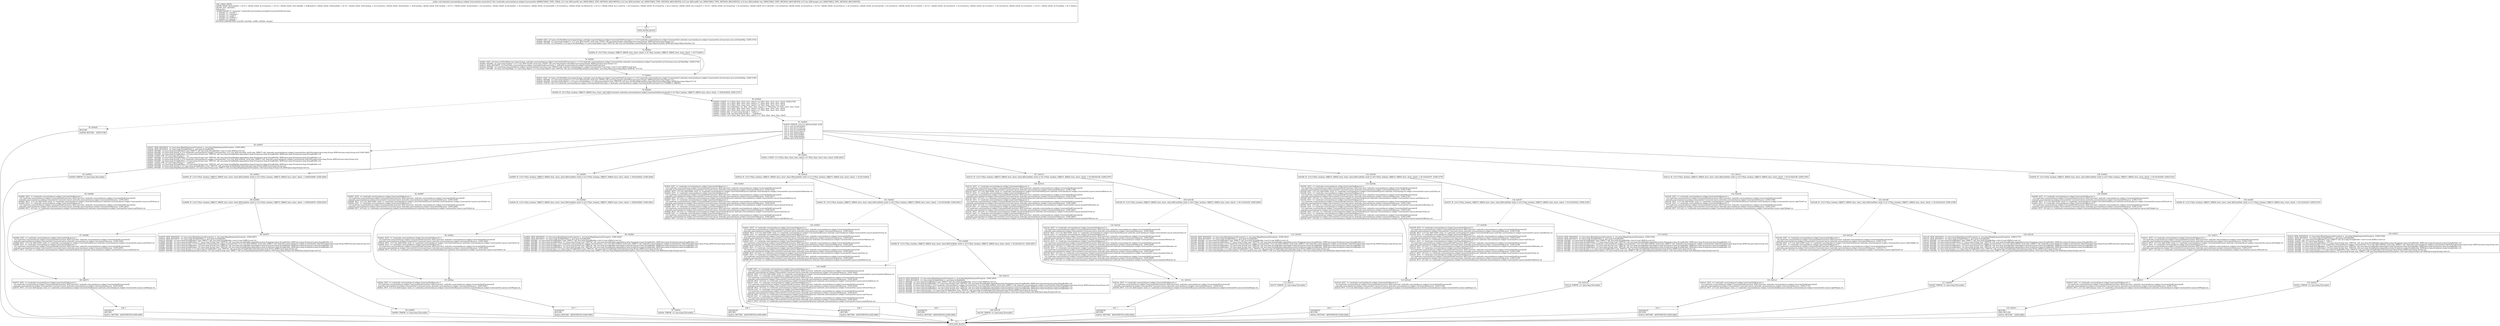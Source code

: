 digraph "CFG forandroidx.constraintlayout.widget.ConstraintSet.connect(IIIII)V" {
Node_72 [shape=record,label="{72\:\ ?|MTH_ENTER_BLOCK\l}"];
Node_74 [shape=record,label="{74\:\ 0x0000|0x0000: IGET  (r0 I:java.util.HashMap\<java.lang.Integer, androidx.constraintlayout.widget.ConstraintSet$Constraint\>) = (r10 I:androidx.constraintlayout.widget.ConstraintSet) androidx.constraintlayout.widget.ConstraintSet.mConstraints java.util.HashMap  (LINE:2743)\l0x0002: INVOKE  (r1 I:java.lang.Integer) = (r11 I:int A[D('startID' int)]) type: STATIC call: java.lang.Integer.valueOf(int):java.lang.Integer A[MD:(int):java.lang.Integer (c)]\l0x0006: INVOKE  (r0 I:boolean) = (r0 I:java.util.HashMap), (r1 I:java.lang.Object) type: VIRTUAL call: java.util.HashMap.containsKey(java.lang.Object):boolean A[MD:(java.lang.Object):boolean (c)]\l}"];
Node_75 [shape=record,label="{75\:\ 0x000a|0x000a: IF  (r0 I:??[int, boolean, OBJECT, ARRAY, byte, short, char]) != (0 ??[int, boolean, OBJECT, ARRAY, byte, short, char])  \-\> B:77:0x001a \l}"];
Node_76 [shape=record,label="{76\:\ 0x000c|0x000c: IGET  (r0 I:java.util.HashMap\<java.lang.Integer, androidx.constraintlayout.widget.ConstraintSet$Constraint\>) = (r10 I:androidx.constraintlayout.widget.ConstraintSet) androidx.constraintlayout.widget.ConstraintSet.mConstraints java.util.HashMap  (LINE:2744)\l0x000e: INVOKE  (r1 I:java.lang.Integer) = (r11 I:int A[D('startID' int)]) type: STATIC call: java.lang.Integer.valueOf(int):java.lang.Integer A[MD:(int):java.lang.Integer (c)]\l0x0012: NEW_INSTANCE  (r2 I:androidx.constraintlayout.widget.ConstraintSet$Constraint) =  androidx.constraintlayout.widget.ConstraintSet$Constraint \l0x0014: INVOKE  (r2 I:androidx.constraintlayout.widget.ConstraintSet$Constraint) type: DIRECT call: androidx.constraintlayout.widget.ConstraintSet.Constraint.\<init\>():void A[MD:():void (m)]\l0x0017: INVOKE  (r0 I:java.util.HashMap), (r1 I:java.lang.Object), (r2 I:java.lang.Object) type: VIRTUAL call: java.util.HashMap.put(java.lang.Object, java.lang.Object):java.lang.Object A[MD:(K, V):V (c)]\l}"];
Node_77 [shape=record,label="{77\:\ 0x001a|0x001a: IGET  (r0 I:java.util.HashMap\<java.lang.Integer, androidx.constraintlayout.widget.ConstraintSet$Constraint\>) = (r10 I:androidx.constraintlayout.widget.ConstraintSet) androidx.constraintlayout.widget.ConstraintSet.mConstraints java.util.HashMap  (LINE:2746)\l0x001c: INVOKE  (r1 I:java.lang.Integer) = (r11 I:int A[D('startID' int)]) type: STATIC call: java.lang.Integer.valueOf(int):java.lang.Integer A[MD:(int):java.lang.Integer (c)]\l0x0020: INVOKE  (r0 I:java.lang.Object) = (r0 I:java.util.HashMap), (r1 I:java.lang.Object) type: VIRTUAL call: java.util.HashMap.get(java.lang.Object):java.lang.Object A[MD:(java.lang.Object):V (c)]\l0x0024: CHECK_CAST (r0 I:androidx.constraintlayout.widget.ConstraintSet$Constraint) = (androidx.constraintlayout.widget.ConstraintSet$Constraint) (r0 I:??[OBJECT, ARRAY]) \l}"];
Node_78 [shape=record,label="{78\:\ 0x0026|0x0026: IF  (r0 I:??[int, boolean, OBJECT, ARRAY, byte, short, char] A[D('constraint' androidx.constraintlayout.widget.ConstraintSet$Constraint)]) != (0 ??[int, boolean, OBJECT, ARRAY, byte, short, char])  \-\> B:80:0x0029  (LINE:2747)\l}"];
Node_79 [shape=record,label="{79\:\ 0x0028|RETURN\l|0x0028: RETURN    (LINE:2748)\l}"];
Node_73 [shape=record,label="{73\:\ ?|MTH_EXIT_BLOCK\l}"];
Node_80 [shape=record,label="{80\:\ 0x0029|0x0029: CONST  (r1 I:??[int, float, short, byte, char]) = (2 ??[int, float, short, byte, char])  (LINE:2750)\l0x002a: CONST  (r2 I:??[int, float, short, byte, char]) = (7 ??[int, float, short, byte, char]) \l0x002b: CONST  (r3 I:??[int, float, short, byte, char]) = (6 ??[int, float, short, byte, char]) \l0x002c: CONST  (r4 I:??[boolean, int, float, short, byte, char]) = (1 ??[boolean, int, float, short, byte, char]) \l0x002d: CONST  (r5 I:??[int, float, short, byte, char]) = (4 ??[int, float, short, byte, char]) \l0x002e: CONST  (r6 I:??[int, float, short, byte, char]) = (3 ??[int, float, short, byte, char]) \l0x002f: CONST_STR  (r7 I:java.lang.String) =  \"right to \" \l0x0031: CONST_STR  (r8 I:java.lang.String) =  \" undefined\" \l0x0033: CONST  (r9 I:??[int, float, short, byte, char]) = (\-1 ??[int, float, short, byte, char]) \l}"];
Node_81 [shape=record,label="{81\:\ 0x0034|0x0034: SWITCH  (r12 I:?? A[D('startSide' int)])\l case 1: goto B:128:0x0204\l case 2: goto B:121:0x01ce\l case 3: goto B:114:0x0180\l case 4: goto B:107:0x0131\l case 5: goto B:98:0x00cc\l case 6: goto B:91:0x0095\l case 7: goto B:84:0x005e\l default: goto B:82:0x0037 \l}"];
Node_82 [shape=record,label="{82\:\ 0x0037|0x0037: NEW_INSTANCE  (r1 I:java.lang.IllegalArgumentException) =  java.lang.IllegalArgumentException  (LINE:2862)\l0x0039: NEW_INSTANCE  (r2 I:java.lang.StringBuilder) =  java.lang.StringBuilder \l0x003b: INVOKE  (r2 I:java.lang.StringBuilder) type: DIRECT call: java.lang.StringBuilder.\<init\>():void A[MD:():void (c)]\l0x003e: INVOKE  (r3 I:java.lang.String) = (r10 I:androidx.constraintlayout.widget.ConstraintSet), (r12 I:int A[D('startSide' int)]) type: DIRECT call: androidx.constraintlayout.widget.ConstraintSet.sideToString(int):java.lang.String A[MD:(int):java.lang.String (m)] (LINE:2863)\l0x0042: INVOKE  (r2 I:java.lang.StringBuilder), (r3 I:java.lang.String) type: VIRTUAL call: java.lang.StringBuilder.append(java.lang.String):java.lang.StringBuilder A[MD:(java.lang.String):java.lang.StringBuilder (c)]\l0x0045: CONST_STR  (r3 I:java.lang.String) =  \" to \" \l0x0047: INVOKE  (r2 I:java.lang.StringBuilder), (r3 I:java.lang.String) type: VIRTUAL call: java.lang.StringBuilder.append(java.lang.String):java.lang.StringBuilder A[MD:(java.lang.String):java.lang.StringBuilder (c)]\l0x004a: INVOKE  (r3 I:java.lang.String) = (r10 I:androidx.constraintlayout.widget.ConstraintSet), (r14 I:int A[D('endSide' int)]) type: DIRECT call: androidx.constraintlayout.widget.ConstraintSet.sideToString(int):java.lang.String A[MD:(int):java.lang.String (m)]\l0x004e: INVOKE  (r2 I:java.lang.StringBuilder), (r3 I:java.lang.String) type: VIRTUAL call: java.lang.StringBuilder.append(java.lang.String):java.lang.StringBuilder A[MD:(java.lang.String):java.lang.StringBuilder (c)]\l0x0051: CONST_STR  (r3 I:java.lang.String) =  \" unknown\" \l0x0053: INVOKE  (r2 I:java.lang.StringBuilder), (r3 I:java.lang.String) type: VIRTUAL call: java.lang.StringBuilder.append(java.lang.String):java.lang.StringBuilder A[MD:(java.lang.String):java.lang.StringBuilder (c)]\l0x0056: INVOKE  (r2 I:java.lang.String) = (r2 I:java.lang.StringBuilder) type: VIRTUAL call: java.lang.StringBuilder.toString():java.lang.String A[MD:():java.lang.String (c)]\l0x005a: INVOKE  (r1 I:java.lang.IllegalArgumentException), (r2 I:java.lang.String) type: DIRECT call: java.lang.IllegalArgumentException.\<init\>(java.lang.String):void A[MD:(java.lang.String):void (c)]\l}"];
Node_83 [shape=record,label="{83\:\ 0x005d|0x005d: THROW  (r1 I:java.lang.Throwable) \l}"];
Node_84 [shape=record,label="{84\:\ 0x005e|0x005e: IF  (r14 I:??[int, boolean, OBJECT, ARRAY, byte, short, char] A[D('endSide' int)]) != (r2 I:??[int, boolean, OBJECT, ARRAY, byte, short, char])  \-\> B:86:0x0069  (LINE:2850)\l}"];
Node_85 [shape=record,label="{85\:\ 0x0060|0x0060: IGET  (r1 I:androidx.constraintlayout.widget.ConstraintSet$Layout) = \l  (r0 I:androidx.constraintlayout.widget.ConstraintSet$Constraint A[D('constraint' androidx.constraintlayout.widget.ConstraintSet$Constraint)])\l androidx.constraintlayout.widget.ConstraintSet.Constraint.layout androidx.constraintlayout.widget.ConstraintSet$Layout  (LINE:2851)\l0x0062: IPUT  (r13 I:int A[D('endID' int)]), (r1 I:androidx.constraintlayout.widget.ConstraintSet$Layout) androidx.constraintlayout.widget.ConstraintSet.Layout.endToEnd int \l0x0064: IGET  (r1 I:androidx.constraintlayout.widget.ConstraintSet$Layout) = \l  (r0 I:androidx.constraintlayout.widget.ConstraintSet$Constraint A[D('constraint' androidx.constraintlayout.widget.ConstraintSet$Constraint)])\l androidx.constraintlayout.widget.ConstraintSet.Constraint.layout androidx.constraintlayout.widget.ConstraintSet$Layout  (LINE:2852)\l0x0066: IPUT  (r9 I:int), (r1 I:androidx.constraintlayout.widget.ConstraintSet$Layout) androidx.constraintlayout.widget.ConstraintSet.Layout.endToStart int \l}"];
Node_88 [shape=record,label="{88\:\ 0x0073|0x0073: IGET  (r1 I:androidx.constraintlayout.widget.ConstraintSet$Layout) = \l  (r0 I:androidx.constraintlayout.widget.ConstraintSet$Constraint A[D('constraint' androidx.constraintlayout.widget.ConstraintSet$Constraint)])\l androidx.constraintlayout.widget.ConstraintSet.Constraint.layout androidx.constraintlayout.widget.ConstraintSet$Layout  (LINE:2859)\l0x0075: IPUT  (r15 I:int A[D('margin' int)]), (r1 I:androidx.constraintlayout.widget.ConstraintSet$Layout) androidx.constraintlayout.widget.ConstraintSet.Layout.endMargin int \l}"];
Node_136 [shape=record,label="{136\:\ ?|SYNTHETIC\lRETURN\l|0x021e: RETURN   A[SYNTHETIC] (LINE:2865)\l}"];
Node_86 [shape=record,label="{86\:\ 0x0069|0x0069: IF  (r14 I:??[int, boolean, OBJECT, ARRAY, byte, short, char] A[D('endSide' int)]) != (r3 I:??[int, boolean, OBJECT, ARRAY, byte, short, char])  \-\> B:89:0x0079  (LINE:2853)\l}"];
Node_87 [shape=record,label="{87\:\ 0x006b|0x006b: IGET  (r1 I:androidx.constraintlayout.widget.ConstraintSet$Layout) = \l  (r0 I:androidx.constraintlayout.widget.ConstraintSet$Constraint A[D('constraint' androidx.constraintlayout.widget.ConstraintSet$Constraint)])\l androidx.constraintlayout.widget.ConstraintSet.Constraint.layout androidx.constraintlayout.widget.ConstraintSet$Layout  (LINE:2854)\l0x006d: IPUT  (r13 I:int A[D('endID' int)]), (r1 I:androidx.constraintlayout.widget.ConstraintSet$Layout) androidx.constraintlayout.widget.ConstraintSet.Layout.endToStart int \l0x006f: IGET  (r1 I:androidx.constraintlayout.widget.ConstraintSet$Layout) = \l  (r0 I:androidx.constraintlayout.widget.ConstraintSet$Constraint A[D('constraint' androidx.constraintlayout.widget.ConstraintSet$Constraint)])\l androidx.constraintlayout.widget.ConstraintSet.Constraint.layout androidx.constraintlayout.widget.ConstraintSet$Layout  (LINE:2855)\l0x0071: IPUT  (r9 I:int), (r1 I:androidx.constraintlayout.widget.ConstraintSet$Layout) androidx.constraintlayout.widget.ConstraintSet.Layout.endToEnd int \l}"];
Node_89 [shape=record,label="{89\:\ 0x0079|0x0079: NEW_INSTANCE  (r1 I:java.lang.IllegalArgumentException) =  java.lang.IllegalArgumentException  (LINE:2857)\l0x007b: NEW_INSTANCE  (r2 I:java.lang.StringBuilder) =  java.lang.StringBuilder \l0x007d: INVOKE  (r2 I:java.lang.StringBuilder) type: DIRECT call: java.lang.StringBuilder.\<init\>():void A[MD:():void (c)]\l0x0080: INVOKE  (r2 I:java.lang.StringBuilder), (r7 I:java.lang.String) type: VIRTUAL call: java.lang.StringBuilder.append(java.lang.String):java.lang.StringBuilder A[MD:(java.lang.String):java.lang.StringBuilder (c)]\l0x0083: INVOKE  (r3 I:java.lang.String) = (r10 I:androidx.constraintlayout.widget.ConstraintSet), (r14 I:int A[D('endSide' int)]) type: DIRECT call: androidx.constraintlayout.widget.ConstraintSet.sideToString(int):java.lang.String A[MD:(int):java.lang.String (m)]\l0x0087: INVOKE  (r2 I:java.lang.StringBuilder), (r3 I:java.lang.String) type: VIRTUAL call: java.lang.StringBuilder.append(java.lang.String):java.lang.StringBuilder A[MD:(java.lang.String):java.lang.StringBuilder (c)]\l0x008a: INVOKE  (r2 I:java.lang.StringBuilder), (r8 I:java.lang.String) type: VIRTUAL call: java.lang.StringBuilder.append(java.lang.String):java.lang.StringBuilder A[MD:(java.lang.String):java.lang.StringBuilder (c)]\l0x008d: INVOKE  (r2 I:java.lang.String) = (r2 I:java.lang.StringBuilder) type: VIRTUAL call: java.lang.StringBuilder.toString():java.lang.String A[MD:():java.lang.String (c)]\l0x0091: INVOKE  (r1 I:java.lang.IllegalArgumentException), (r2 I:java.lang.String) type: DIRECT call: java.lang.IllegalArgumentException.\<init\>(java.lang.String):void A[MD:(java.lang.String):void (c)]\l}"];
Node_90 [shape=record,label="{90\:\ 0x0094|0x0094: THROW  (r1 I:java.lang.Throwable) \l}"];
Node_91 [shape=record,label="{91\:\ 0x0095|0x0095: IF  (r14 I:??[int, boolean, OBJECT, ARRAY, byte, short, char] A[D('endSide' int)]) != (r3 I:??[int, boolean, OBJECT, ARRAY, byte, short, char])  \-\> B:93:0x00a0  (LINE:2838)\l}"];
Node_92 [shape=record,label="{92\:\ 0x0097|0x0097: IGET  (r1 I:androidx.constraintlayout.widget.ConstraintSet$Layout) = \l  (r0 I:androidx.constraintlayout.widget.ConstraintSet$Constraint A[D('constraint' androidx.constraintlayout.widget.ConstraintSet$Constraint)])\l androidx.constraintlayout.widget.ConstraintSet.Constraint.layout androidx.constraintlayout.widget.ConstraintSet$Layout  (LINE:2839)\l0x0099: IPUT  (r13 I:int A[D('endID' int)]), (r1 I:androidx.constraintlayout.widget.ConstraintSet$Layout) androidx.constraintlayout.widget.ConstraintSet.Layout.startToStart int \l0x009b: IGET  (r1 I:androidx.constraintlayout.widget.ConstraintSet$Layout) = \l  (r0 I:androidx.constraintlayout.widget.ConstraintSet$Constraint A[D('constraint' androidx.constraintlayout.widget.ConstraintSet$Constraint)])\l androidx.constraintlayout.widget.ConstraintSet.Constraint.layout androidx.constraintlayout.widget.ConstraintSet$Layout  (LINE:2840)\l0x009d: IPUT  (r9 I:int), (r1 I:androidx.constraintlayout.widget.ConstraintSet$Layout) androidx.constraintlayout.widget.ConstraintSet.Layout.startToEnd int \l}"];
Node_95 [shape=record,label="{95\:\ 0x00aa|0x00aa: IGET  (r1 I:androidx.constraintlayout.widget.ConstraintSet$Layout) = \l  (r0 I:androidx.constraintlayout.widget.ConstraintSet$Constraint A[D('constraint' androidx.constraintlayout.widget.ConstraintSet$Constraint)])\l androidx.constraintlayout.widget.ConstraintSet.Constraint.layout androidx.constraintlayout.widget.ConstraintSet$Layout  (LINE:2847)\l0x00ac: IPUT  (r15 I:int A[D('margin' int)]), (r1 I:androidx.constraintlayout.widget.ConstraintSet$Layout) androidx.constraintlayout.widget.ConstraintSet.Layout.startMargin int \l}"];
Node_137 [shape=record,label="{137\:\ ?|SYNTHETIC\lRETURN\l|0x021e: RETURN   A[SYNTHETIC] (LINE:2865)\l}"];
Node_93 [shape=record,label="{93\:\ 0x00a0|0x00a0: IF  (r14 I:??[int, boolean, OBJECT, ARRAY, byte, short, char] A[D('endSide' int)]) != (r2 I:??[int, boolean, OBJECT, ARRAY, byte, short, char])  \-\> B:96:0x00b0  (LINE:2841)\l}"];
Node_94 [shape=record,label="{94\:\ 0x00a2|0x00a2: IGET  (r1 I:androidx.constraintlayout.widget.ConstraintSet$Layout) = \l  (r0 I:androidx.constraintlayout.widget.ConstraintSet$Constraint A[D('constraint' androidx.constraintlayout.widget.ConstraintSet$Constraint)])\l androidx.constraintlayout.widget.ConstraintSet.Constraint.layout androidx.constraintlayout.widget.ConstraintSet$Layout  (LINE:2842)\l0x00a4: IPUT  (r13 I:int A[D('endID' int)]), (r1 I:androidx.constraintlayout.widget.ConstraintSet$Layout) androidx.constraintlayout.widget.ConstraintSet.Layout.startToEnd int \l0x00a6: IGET  (r1 I:androidx.constraintlayout.widget.ConstraintSet$Layout) = \l  (r0 I:androidx.constraintlayout.widget.ConstraintSet$Constraint A[D('constraint' androidx.constraintlayout.widget.ConstraintSet$Constraint)])\l androidx.constraintlayout.widget.ConstraintSet.Constraint.layout androidx.constraintlayout.widget.ConstraintSet$Layout  (LINE:2843)\l0x00a8: IPUT  (r9 I:int), (r1 I:androidx.constraintlayout.widget.ConstraintSet$Layout) androidx.constraintlayout.widget.ConstraintSet.Layout.startToStart int \l}"];
Node_96 [shape=record,label="{96\:\ 0x00b0|0x00b0: NEW_INSTANCE  (r1 I:java.lang.IllegalArgumentException) =  java.lang.IllegalArgumentException  (LINE:2845)\l0x00b2: NEW_INSTANCE  (r2 I:java.lang.StringBuilder) =  java.lang.StringBuilder \l0x00b4: INVOKE  (r2 I:java.lang.StringBuilder) type: DIRECT call: java.lang.StringBuilder.\<init\>():void A[MD:():void (c)]\l0x00b7: INVOKE  (r2 I:java.lang.StringBuilder), (r7 I:java.lang.String) type: VIRTUAL call: java.lang.StringBuilder.append(java.lang.String):java.lang.StringBuilder A[MD:(java.lang.String):java.lang.StringBuilder (c)]\l0x00ba: INVOKE  (r3 I:java.lang.String) = (r10 I:androidx.constraintlayout.widget.ConstraintSet), (r14 I:int A[D('endSide' int)]) type: DIRECT call: androidx.constraintlayout.widget.ConstraintSet.sideToString(int):java.lang.String A[MD:(int):java.lang.String (m)]\l0x00be: INVOKE  (r2 I:java.lang.StringBuilder), (r3 I:java.lang.String) type: VIRTUAL call: java.lang.StringBuilder.append(java.lang.String):java.lang.StringBuilder A[MD:(java.lang.String):java.lang.StringBuilder (c)]\l0x00c1: INVOKE  (r2 I:java.lang.StringBuilder), (r8 I:java.lang.String) type: VIRTUAL call: java.lang.StringBuilder.append(java.lang.String):java.lang.StringBuilder A[MD:(java.lang.String):java.lang.StringBuilder (c)]\l0x00c4: INVOKE  (r2 I:java.lang.String) = (r2 I:java.lang.StringBuilder) type: VIRTUAL call: java.lang.StringBuilder.toString():java.lang.String A[MD:():java.lang.String (c)]\l0x00c8: INVOKE  (r1 I:java.lang.IllegalArgumentException), (r2 I:java.lang.String) type: DIRECT call: java.lang.IllegalArgumentException.\<init\>(java.lang.String):void A[MD:(java.lang.String):void (c)]\l}"];
Node_97 [shape=record,label="{97\:\ 0x00cb|0x00cb: THROW  (r1 I:java.lang.Throwable) \l}"];
Node_98 [shape=record,label="{98\:\ 0x00cc|0x00cc: CONST  (r1 I:??[int, float, short, byte, char]) = (5 ??[int, float, short, byte, char])  (LINE:2815)\l}"];
Node_99 [shape=record,label="{99\:\ 0x00cd|0x00cd: IF  (r14 I:??[int, boolean, OBJECT, ARRAY, byte, short, char] A[D('endSide' int)]) != (r1 I:??[int, boolean, OBJECT, ARRAY, byte, short, char])  \-\> B:101:0x00e5 \l}"];
Node_100 [shape=record,label="{100\:\ 0x00cf|0x00cf: IGET  (r1 I:androidx.constraintlayout.widget.ConstraintSet$Layout) = \l  (r0 I:androidx.constraintlayout.widget.ConstraintSet$Constraint A[D('constraint' androidx.constraintlayout.widget.ConstraintSet$Constraint)])\l androidx.constraintlayout.widget.ConstraintSet.Constraint.layout androidx.constraintlayout.widget.ConstraintSet$Layout  (LINE:2816)\l0x00d1: IPUT  (r13 I:int A[D('endID' int)]), (r1 I:androidx.constraintlayout.widget.ConstraintSet$Layout) androidx.constraintlayout.widget.ConstraintSet.Layout.baselineToBaseline int \l0x00d3: IGET  (r1 I:androidx.constraintlayout.widget.ConstraintSet$Layout) = \l  (r0 I:androidx.constraintlayout.widget.ConstraintSet$Constraint A[D('constraint' androidx.constraintlayout.widget.ConstraintSet$Constraint)])\l androidx.constraintlayout.widget.ConstraintSet.Constraint.layout androidx.constraintlayout.widget.ConstraintSet$Layout  (LINE:2817)\l0x00d5: IPUT  (r9 I:int), (r1 I:androidx.constraintlayout.widget.ConstraintSet$Layout) androidx.constraintlayout.widget.ConstraintSet.Layout.bottomToBottom int \l0x00d7: IGET  (r1 I:androidx.constraintlayout.widget.ConstraintSet$Layout) = \l  (r0 I:androidx.constraintlayout.widget.ConstraintSet$Constraint A[D('constraint' androidx.constraintlayout.widget.ConstraintSet$Constraint)])\l androidx.constraintlayout.widget.ConstraintSet.Constraint.layout androidx.constraintlayout.widget.ConstraintSet$Layout  (LINE:2818)\l0x00d9: IPUT  (r9 I:int), (r1 I:androidx.constraintlayout.widget.ConstraintSet$Layout) androidx.constraintlayout.widget.ConstraintSet.Layout.bottomToTop int \l0x00db: IGET  (r1 I:androidx.constraintlayout.widget.ConstraintSet$Layout) = \l  (r0 I:androidx.constraintlayout.widget.ConstraintSet$Constraint A[D('constraint' androidx.constraintlayout.widget.ConstraintSet$Constraint)])\l androidx.constraintlayout.widget.ConstraintSet.Constraint.layout androidx.constraintlayout.widget.ConstraintSet$Layout  (LINE:2819)\l0x00dd: IPUT  (r9 I:int), (r1 I:androidx.constraintlayout.widget.ConstraintSet$Layout) androidx.constraintlayout.widget.ConstraintSet.Layout.topToTop int \l0x00df: IGET  (r1 I:androidx.constraintlayout.widget.ConstraintSet$Layout) = \l  (r0 I:androidx.constraintlayout.widget.ConstraintSet$Constraint A[D('constraint' androidx.constraintlayout.widget.ConstraintSet$Constraint)])\l androidx.constraintlayout.widget.ConstraintSet.Constraint.layout androidx.constraintlayout.widget.ConstraintSet$Layout  (LINE:2820)\l0x00e1: IPUT  (r9 I:int), (r1 I:androidx.constraintlayout.widget.ConstraintSet$Layout) androidx.constraintlayout.widget.ConstraintSet.Layout.topToBottom int \l}"];
Node_138 [shape=record,label="{138\:\ ?|SYNTHETIC\lRETURN\l|0x021e: RETURN   A[SYNTHETIC] (LINE:2865)\l}"];
Node_101 [shape=record,label="{101\:\ 0x00e5|0x00e5: IF  (r14 I:??[int, boolean, OBJECT, ARRAY, byte, short, char] A[D('endSide' int)]) != (r6 I:??[int, boolean, OBJECT, ARRAY, byte, short, char])  \-\> B:103:0x00fd  (LINE:2821)\l}"];
Node_102 [shape=record,label="{102\:\ 0x00e7|0x00e7: IGET  (r1 I:androidx.constraintlayout.widget.ConstraintSet$Layout) = \l  (r0 I:androidx.constraintlayout.widget.ConstraintSet$Constraint A[D('constraint' androidx.constraintlayout.widget.ConstraintSet$Constraint)])\l androidx.constraintlayout.widget.ConstraintSet.Constraint.layout androidx.constraintlayout.widget.ConstraintSet$Layout  (LINE:2822)\l0x00e9: IPUT  (r13 I:int A[D('endID' int)]), (r1 I:androidx.constraintlayout.widget.ConstraintSet$Layout) androidx.constraintlayout.widget.ConstraintSet.Layout.baselineToTop int \l0x00eb: IGET  (r1 I:androidx.constraintlayout.widget.ConstraintSet$Layout) = \l  (r0 I:androidx.constraintlayout.widget.ConstraintSet$Constraint A[D('constraint' androidx.constraintlayout.widget.ConstraintSet$Constraint)])\l androidx.constraintlayout.widget.ConstraintSet.Constraint.layout androidx.constraintlayout.widget.ConstraintSet$Layout  (LINE:2823)\l0x00ed: IPUT  (r9 I:int), (r1 I:androidx.constraintlayout.widget.ConstraintSet$Layout) androidx.constraintlayout.widget.ConstraintSet.Layout.bottomToBottom int \l0x00ef: IGET  (r1 I:androidx.constraintlayout.widget.ConstraintSet$Layout) = \l  (r0 I:androidx.constraintlayout.widget.ConstraintSet$Constraint A[D('constraint' androidx.constraintlayout.widget.ConstraintSet$Constraint)])\l androidx.constraintlayout.widget.ConstraintSet.Constraint.layout androidx.constraintlayout.widget.ConstraintSet$Layout  (LINE:2824)\l0x00f1: IPUT  (r9 I:int), (r1 I:androidx.constraintlayout.widget.ConstraintSet$Layout) androidx.constraintlayout.widget.ConstraintSet.Layout.bottomToTop int \l0x00f3: IGET  (r1 I:androidx.constraintlayout.widget.ConstraintSet$Layout) = \l  (r0 I:androidx.constraintlayout.widget.ConstraintSet$Constraint A[D('constraint' androidx.constraintlayout.widget.ConstraintSet$Constraint)])\l androidx.constraintlayout.widget.ConstraintSet.Constraint.layout androidx.constraintlayout.widget.ConstraintSet$Layout  (LINE:2825)\l0x00f5: IPUT  (r9 I:int), (r1 I:androidx.constraintlayout.widget.ConstraintSet$Layout) androidx.constraintlayout.widget.ConstraintSet.Layout.topToTop int \l0x00f7: IGET  (r1 I:androidx.constraintlayout.widget.ConstraintSet$Layout) = \l  (r0 I:androidx.constraintlayout.widget.ConstraintSet$Constraint A[D('constraint' androidx.constraintlayout.widget.ConstraintSet$Constraint)])\l androidx.constraintlayout.widget.ConstraintSet.Constraint.layout androidx.constraintlayout.widget.ConstraintSet$Layout  (LINE:2826)\l0x00f9: IPUT  (r9 I:int), (r1 I:androidx.constraintlayout.widget.ConstraintSet$Layout) androidx.constraintlayout.widget.ConstraintSet.Layout.topToBottom int \l}"];
Node_139 [shape=record,label="{139\:\ ?|SYNTHETIC\lRETURN\l|0x021e: RETURN   A[SYNTHETIC] (LINE:2865)\l}"];
Node_103 [shape=record,label="{103\:\ 0x00fd|0x00fd: IF  (r14 I:??[int, boolean, OBJECT, ARRAY, byte, short, char] A[D('endSide' int)]) != (r5 I:??[int, boolean, OBJECT, ARRAY, byte, short, char])  \-\> B:105:0x0115  (LINE:2827)\l}"];
Node_104 [shape=record,label="{104\:\ 0x00ff|0x00ff: IGET  (r1 I:androidx.constraintlayout.widget.ConstraintSet$Layout) = \l  (r0 I:androidx.constraintlayout.widget.ConstraintSet$Constraint A[D('constraint' androidx.constraintlayout.widget.ConstraintSet$Constraint)])\l androidx.constraintlayout.widget.ConstraintSet.Constraint.layout androidx.constraintlayout.widget.ConstraintSet$Layout  (LINE:2828)\l0x0101: IPUT  (r13 I:int A[D('endID' int)]), (r1 I:androidx.constraintlayout.widget.ConstraintSet$Layout) androidx.constraintlayout.widget.ConstraintSet.Layout.baselineToBottom int \l0x0103: IGET  (r1 I:androidx.constraintlayout.widget.ConstraintSet$Layout) = \l  (r0 I:androidx.constraintlayout.widget.ConstraintSet$Constraint A[D('constraint' androidx.constraintlayout.widget.ConstraintSet$Constraint)])\l androidx.constraintlayout.widget.ConstraintSet.Constraint.layout androidx.constraintlayout.widget.ConstraintSet$Layout  (LINE:2829)\l0x0105: IPUT  (r9 I:int), (r1 I:androidx.constraintlayout.widget.ConstraintSet$Layout) androidx.constraintlayout.widget.ConstraintSet.Layout.bottomToBottom int \l0x0107: IGET  (r1 I:androidx.constraintlayout.widget.ConstraintSet$Layout) = \l  (r0 I:androidx.constraintlayout.widget.ConstraintSet$Constraint A[D('constraint' androidx.constraintlayout.widget.ConstraintSet$Constraint)])\l androidx.constraintlayout.widget.ConstraintSet.Constraint.layout androidx.constraintlayout.widget.ConstraintSet$Layout  (LINE:2830)\l0x0109: IPUT  (r9 I:int), (r1 I:androidx.constraintlayout.widget.ConstraintSet$Layout) androidx.constraintlayout.widget.ConstraintSet.Layout.bottomToTop int \l0x010b: IGET  (r1 I:androidx.constraintlayout.widget.ConstraintSet$Layout) = \l  (r0 I:androidx.constraintlayout.widget.ConstraintSet$Constraint A[D('constraint' androidx.constraintlayout.widget.ConstraintSet$Constraint)])\l androidx.constraintlayout.widget.ConstraintSet.Constraint.layout androidx.constraintlayout.widget.ConstraintSet$Layout  (LINE:2831)\l0x010d: IPUT  (r9 I:int), (r1 I:androidx.constraintlayout.widget.ConstraintSet$Layout) androidx.constraintlayout.widget.ConstraintSet.Layout.topToTop int \l0x010f: IGET  (r1 I:androidx.constraintlayout.widget.ConstraintSet$Layout) = \l  (r0 I:androidx.constraintlayout.widget.ConstraintSet$Constraint A[D('constraint' androidx.constraintlayout.widget.ConstraintSet$Constraint)])\l androidx.constraintlayout.widget.ConstraintSet.Constraint.layout androidx.constraintlayout.widget.ConstraintSet$Layout  (LINE:2832)\l0x0111: IPUT  (r9 I:int), (r1 I:androidx.constraintlayout.widget.ConstraintSet$Layout) androidx.constraintlayout.widget.ConstraintSet.Layout.topToBottom int \l}"];
Node_140 [shape=record,label="{140\:\ ?|SYNTHETIC\lRETURN\l|0x021e: RETURN   A[SYNTHETIC] (LINE:2865)\l}"];
Node_105 [shape=record,label="{105\:\ 0x0115|0x0115: NEW_INSTANCE  (r1 I:java.lang.IllegalArgumentException) =  java.lang.IllegalArgumentException  (LINE:2834)\l0x0117: NEW_INSTANCE  (r2 I:java.lang.StringBuilder) =  java.lang.StringBuilder \l0x0119: INVOKE  (r2 I:java.lang.StringBuilder) type: DIRECT call: java.lang.StringBuilder.\<init\>():void A[MD:():void (c)]\l0x011c: INVOKE  (r2 I:java.lang.StringBuilder), (r7 I:java.lang.String) type: VIRTUAL call: java.lang.StringBuilder.append(java.lang.String):java.lang.StringBuilder A[MD:(java.lang.String):java.lang.StringBuilder (c)]\l0x011f: INVOKE  (r3 I:java.lang.String) = (r10 I:androidx.constraintlayout.widget.ConstraintSet), (r14 I:int A[D('endSide' int)]) type: DIRECT call: androidx.constraintlayout.widget.ConstraintSet.sideToString(int):java.lang.String A[MD:(int):java.lang.String (m)]\l0x0123: INVOKE  (r2 I:java.lang.StringBuilder), (r3 I:java.lang.String) type: VIRTUAL call: java.lang.StringBuilder.append(java.lang.String):java.lang.StringBuilder A[MD:(java.lang.String):java.lang.StringBuilder (c)]\l0x0126: INVOKE  (r2 I:java.lang.StringBuilder), (r8 I:java.lang.String) type: VIRTUAL call: java.lang.StringBuilder.append(java.lang.String):java.lang.StringBuilder A[MD:(java.lang.String):java.lang.StringBuilder (c)]\l0x0129: INVOKE  (r2 I:java.lang.String) = (r2 I:java.lang.StringBuilder) type: VIRTUAL call: java.lang.StringBuilder.toString():java.lang.String A[MD:():java.lang.String (c)]\l0x012d: INVOKE  (r1 I:java.lang.IllegalArgumentException), (r2 I:java.lang.String) type: DIRECT call: java.lang.IllegalArgumentException.\<init\>(java.lang.String):void A[MD:(java.lang.String):void (c)]\l}"];
Node_106 [shape=record,label="{106\:\ 0x0130|0x0130: THROW  (r1 I:java.lang.Throwable) \l}"];
Node_107 [shape=record,label="{107\:\ 0x0131|0x0131: IF  (r14 I:??[int, boolean, OBJECT, ARRAY, byte, short, char] A[D('endSide' int)]) != (r5 I:??[int, boolean, OBJECT, ARRAY, byte, short, char])  \-\> B:109:0x0148  (LINE:2797)\l}"];
Node_108 [shape=record,label="{108\:\ 0x0133|0x0133: IGET  (r1 I:androidx.constraintlayout.widget.ConstraintSet$Layout) = \l  (r0 I:androidx.constraintlayout.widget.ConstraintSet$Constraint A[D('constraint' androidx.constraintlayout.widget.ConstraintSet$Constraint)])\l androidx.constraintlayout.widget.ConstraintSet.Constraint.layout androidx.constraintlayout.widget.ConstraintSet$Layout  (LINE:2798)\l0x0135: IPUT  (r13 I:int A[D('endID' int)]), (r1 I:androidx.constraintlayout.widget.ConstraintSet$Layout) androidx.constraintlayout.widget.ConstraintSet.Layout.bottomToBottom int \l0x0137: IGET  (r1 I:androidx.constraintlayout.widget.ConstraintSet$Layout) = \l  (r0 I:androidx.constraintlayout.widget.ConstraintSet$Constraint A[D('constraint' androidx.constraintlayout.widget.ConstraintSet$Constraint)])\l androidx.constraintlayout.widget.ConstraintSet.Constraint.layout androidx.constraintlayout.widget.ConstraintSet$Layout  (LINE:2799)\l0x0139: IPUT  (r9 I:int), (r1 I:androidx.constraintlayout.widget.ConstraintSet$Layout) androidx.constraintlayout.widget.ConstraintSet.Layout.bottomToTop int \l0x013b: IGET  (r1 I:androidx.constraintlayout.widget.ConstraintSet$Layout) = \l  (r0 I:androidx.constraintlayout.widget.ConstraintSet$Constraint A[D('constraint' androidx.constraintlayout.widget.ConstraintSet$Constraint)])\l androidx.constraintlayout.widget.ConstraintSet.Constraint.layout androidx.constraintlayout.widget.ConstraintSet$Layout  (LINE:2800)\l0x013d: IPUT  (r9 I:int), (r1 I:androidx.constraintlayout.widget.ConstraintSet$Layout) androidx.constraintlayout.widget.ConstraintSet.Layout.baselineToBaseline int \l0x013f: IGET  (r1 I:androidx.constraintlayout.widget.ConstraintSet$Layout) = \l  (r0 I:androidx.constraintlayout.widget.ConstraintSet$Constraint A[D('constraint' androidx.constraintlayout.widget.ConstraintSet$Constraint)])\l androidx.constraintlayout.widget.ConstraintSet.Constraint.layout androidx.constraintlayout.widget.ConstraintSet$Layout  (LINE:2801)\l0x0141: IPUT  (r9 I:int), (r1 I:androidx.constraintlayout.widget.ConstraintSet$Layout) androidx.constraintlayout.widget.ConstraintSet.Layout.baselineToTop int \l0x0143: IGET  (r1 I:androidx.constraintlayout.widget.ConstraintSet$Layout) = \l  (r0 I:androidx.constraintlayout.widget.ConstraintSet$Constraint A[D('constraint' androidx.constraintlayout.widget.ConstraintSet$Constraint)])\l androidx.constraintlayout.widget.ConstraintSet.Constraint.layout androidx.constraintlayout.widget.ConstraintSet$Layout  (LINE:2802)\l0x0145: IPUT  (r9 I:int), (r1 I:androidx.constraintlayout.widget.ConstraintSet$Layout) androidx.constraintlayout.widget.ConstraintSet.Layout.baselineToBottom int \l}"];
Node_111 [shape=record,label="{111\:\ 0x015e|0x015e: IGET  (r1 I:androidx.constraintlayout.widget.ConstraintSet$Layout) = \l  (r0 I:androidx.constraintlayout.widget.ConstraintSet$Constraint A[D('constraint' androidx.constraintlayout.widget.ConstraintSet$Constraint)])\l androidx.constraintlayout.widget.ConstraintSet.Constraint.layout androidx.constraintlayout.widget.ConstraintSet$Layout  (LINE:2812)\l0x0160: IPUT  (r15 I:int A[D('margin' int)]), (r1 I:androidx.constraintlayout.widget.ConstraintSet$Layout) androidx.constraintlayout.widget.ConstraintSet.Layout.bottomMargin int \l}"];
Node_141 [shape=record,label="{141\:\ ?|SYNTHETIC\lRETURN\l|0x021e: RETURN   A[SYNTHETIC] (LINE:2865)\l}"];
Node_109 [shape=record,label="{109\:\ 0x0148|0x0148: IF  (r14 I:??[int, boolean, OBJECT, ARRAY, byte, short, char] A[D('endSide' int)]) != (r6 I:??[int, boolean, OBJECT, ARRAY, byte, short, char])  \-\> B:112:0x0164  (LINE:2803)\l}"];
Node_110 [shape=record,label="{110\:\ 0x014a|0x014a: IGET  (r1 I:androidx.constraintlayout.widget.ConstraintSet$Layout) = \l  (r0 I:androidx.constraintlayout.widget.ConstraintSet$Constraint A[D('constraint' androidx.constraintlayout.widget.ConstraintSet$Constraint)])\l androidx.constraintlayout.widget.ConstraintSet.Constraint.layout androidx.constraintlayout.widget.ConstraintSet$Layout  (LINE:2804)\l0x014c: IPUT  (r13 I:int A[D('endID' int)]), (r1 I:androidx.constraintlayout.widget.ConstraintSet$Layout) androidx.constraintlayout.widget.ConstraintSet.Layout.bottomToTop int \l0x014e: IGET  (r1 I:androidx.constraintlayout.widget.ConstraintSet$Layout) = \l  (r0 I:androidx.constraintlayout.widget.ConstraintSet$Constraint A[D('constraint' androidx.constraintlayout.widget.ConstraintSet$Constraint)])\l androidx.constraintlayout.widget.ConstraintSet.Constraint.layout androidx.constraintlayout.widget.ConstraintSet$Layout  (LINE:2805)\l0x0150: IPUT  (r9 I:int), (r1 I:androidx.constraintlayout.widget.ConstraintSet$Layout) androidx.constraintlayout.widget.ConstraintSet.Layout.bottomToBottom int \l0x0152: IGET  (r1 I:androidx.constraintlayout.widget.ConstraintSet$Layout) = \l  (r0 I:androidx.constraintlayout.widget.ConstraintSet$Constraint A[D('constraint' androidx.constraintlayout.widget.ConstraintSet$Constraint)])\l androidx.constraintlayout.widget.ConstraintSet.Constraint.layout androidx.constraintlayout.widget.ConstraintSet$Layout  (LINE:2806)\l0x0154: IPUT  (r9 I:int), (r1 I:androidx.constraintlayout.widget.ConstraintSet$Layout) androidx.constraintlayout.widget.ConstraintSet.Layout.baselineToBaseline int \l0x0156: IGET  (r1 I:androidx.constraintlayout.widget.ConstraintSet$Layout) = \l  (r0 I:androidx.constraintlayout.widget.ConstraintSet$Constraint A[D('constraint' androidx.constraintlayout.widget.ConstraintSet$Constraint)])\l androidx.constraintlayout.widget.ConstraintSet.Constraint.layout androidx.constraintlayout.widget.ConstraintSet$Layout  (LINE:2807)\l0x0158: IPUT  (r9 I:int), (r1 I:androidx.constraintlayout.widget.ConstraintSet$Layout) androidx.constraintlayout.widget.ConstraintSet.Layout.baselineToTop int \l0x015a: IGET  (r1 I:androidx.constraintlayout.widget.ConstraintSet$Layout) = \l  (r0 I:androidx.constraintlayout.widget.ConstraintSet$Constraint A[D('constraint' androidx.constraintlayout.widget.ConstraintSet$Constraint)])\l androidx.constraintlayout.widget.ConstraintSet.Constraint.layout androidx.constraintlayout.widget.ConstraintSet$Layout  (LINE:2808)\l0x015c: IPUT  (r9 I:int), (r1 I:androidx.constraintlayout.widget.ConstraintSet$Layout) androidx.constraintlayout.widget.ConstraintSet.Layout.baselineToBottom int \l}"];
Node_112 [shape=record,label="{112\:\ 0x0164|0x0164: NEW_INSTANCE  (r1 I:java.lang.IllegalArgumentException) =  java.lang.IllegalArgumentException  (LINE:2810)\l0x0166: NEW_INSTANCE  (r2 I:java.lang.StringBuilder) =  java.lang.StringBuilder \l0x0168: INVOKE  (r2 I:java.lang.StringBuilder) type: DIRECT call: java.lang.StringBuilder.\<init\>():void A[MD:():void (c)]\l0x016b: INVOKE  (r2 I:java.lang.StringBuilder), (r7 I:java.lang.String) type: VIRTUAL call: java.lang.StringBuilder.append(java.lang.String):java.lang.StringBuilder A[MD:(java.lang.String):java.lang.StringBuilder (c)]\l0x016e: INVOKE  (r3 I:java.lang.String) = (r10 I:androidx.constraintlayout.widget.ConstraintSet), (r14 I:int A[D('endSide' int)]) type: DIRECT call: androidx.constraintlayout.widget.ConstraintSet.sideToString(int):java.lang.String A[MD:(int):java.lang.String (m)]\l0x0172: INVOKE  (r2 I:java.lang.StringBuilder), (r3 I:java.lang.String) type: VIRTUAL call: java.lang.StringBuilder.append(java.lang.String):java.lang.StringBuilder A[MD:(java.lang.String):java.lang.StringBuilder (c)]\l0x0175: INVOKE  (r2 I:java.lang.StringBuilder), (r8 I:java.lang.String) type: VIRTUAL call: java.lang.StringBuilder.append(java.lang.String):java.lang.StringBuilder A[MD:(java.lang.String):java.lang.StringBuilder (c)]\l0x0178: INVOKE  (r2 I:java.lang.String) = (r2 I:java.lang.StringBuilder) type: VIRTUAL call: java.lang.StringBuilder.toString():java.lang.String A[MD:():java.lang.String (c)]\l0x017c: INVOKE  (r1 I:java.lang.IllegalArgumentException), (r2 I:java.lang.String) type: DIRECT call: java.lang.IllegalArgumentException.\<init\>(java.lang.String):void A[MD:(java.lang.String):void (c)]\l}"];
Node_113 [shape=record,label="{113\:\ 0x017f|0x017f: THROW  (r1 I:java.lang.Throwable) \l}"];
Node_114 [shape=record,label="{114\:\ 0x0180|0x0180: IF  (r14 I:??[int, boolean, OBJECT, ARRAY, byte, short, char] A[D('endSide' int)]) != (r6 I:??[int, boolean, OBJECT, ARRAY, byte, short, char])  \-\> B:116:0x0197  (LINE:2779)\l}"];
Node_115 [shape=record,label="{115\:\ 0x0182|0x0182: IGET  (r1 I:androidx.constraintlayout.widget.ConstraintSet$Layout) = \l  (r0 I:androidx.constraintlayout.widget.ConstraintSet$Constraint A[D('constraint' androidx.constraintlayout.widget.ConstraintSet$Constraint)])\l androidx.constraintlayout.widget.ConstraintSet.Constraint.layout androidx.constraintlayout.widget.ConstraintSet$Layout  (LINE:2780)\l0x0184: IPUT  (r13 I:int A[D('endID' int)]), (r1 I:androidx.constraintlayout.widget.ConstraintSet$Layout) androidx.constraintlayout.widget.ConstraintSet.Layout.topToTop int \l0x0186: IGET  (r1 I:androidx.constraintlayout.widget.ConstraintSet$Layout) = \l  (r0 I:androidx.constraintlayout.widget.ConstraintSet$Constraint A[D('constraint' androidx.constraintlayout.widget.ConstraintSet$Constraint)])\l androidx.constraintlayout.widget.ConstraintSet.Constraint.layout androidx.constraintlayout.widget.ConstraintSet$Layout  (LINE:2781)\l0x0188: IPUT  (r9 I:int), (r1 I:androidx.constraintlayout.widget.ConstraintSet$Layout) androidx.constraintlayout.widget.ConstraintSet.Layout.topToBottom int \l0x018a: IGET  (r1 I:androidx.constraintlayout.widget.ConstraintSet$Layout) = \l  (r0 I:androidx.constraintlayout.widget.ConstraintSet$Constraint A[D('constraint' androidx.constraintlayout.widget.ConstraintSet$Constraint)])\l androidx.constraintlayout.widget.ConstraintSet.Constraint.layout androidx.constraintlayout.widget.ConstraintSet$Layout  (LINE:2782)\l0x018c: IPUT  (r9 I:int), (r1 I:androidx.constraintlayout.widget.ConstraintSet$Layout) androidx.constraintlayout.widget.ConstraintSet.Layout.baselineToBaseline int \l0x018e: IGET  (r1 I:androidx.constraintlayout.widget.ConstraintSet$Layout) = \l  (r0 I:androidx.constraintlayout.widget.ConstraintSet$Constraint A[D('constraint' androidx.constraintlayout.widget.ConstraintSet$Constraint)])\l androidx.constraintlayout.widget.ConstraintSet.Constraint.layout androidx.constraintlayout.widget.ConstraintSet$Layout  (LINE:2783)\l0x0190: IPUT  (r9 I:int), (r1 I:androidx.constraintlayout.widget.ConstraintSet$Layout) androidx.constraintlayout.widget.ConstraintSet.Layout.baselineToTop int \l0x0192: IGET  (r1 I:androidx.constraintlayout.widget.ConstraintSet$Layout) = \l  (r0 I:androidx.constraintlayout.widget.ConstraintSet$Constraint A[D('constraint' androidx.constraintlayout.widget.ConstraintSet$Constraint)])\l androidx.constraintlayout.widget.ConstraintSet.Constraint.layout androidx.constraintlayout.widget.ConstraintSet$Layout  (LINE:2784)\l0x0194: IPUT  (r9 I:int), (r1 I:androidx.constraintlayout.widget.ConstraintSet$Layout) androidx.constraintlayout.widget.ConstraintSet.Layout.baselineToBottom int \l}"];
Node_118 [shape=record,label="{118\:\ 0x01ad|0x01ad: IGET  (r1 I:androidx.constraintlayout.widget.ConstraintSet$Layout) = \l  (r0 I:androidx.constraintlayout.widget.ConstraintSet$Constraint A[D('constraint' androidx.constraintlayout.widget.ConstraintSet$Constraint)])\l androidx.constraintlayout.widget.ConstraintSet.Constraint.layout androidx.constraintlayout.widget.ConstraintSet$Layout  (LINE:2794)\l0x01af: IPUT  (r15 I:int A[D('margin' int)]), (r1 I:androidx.constraintlayout.widget.ConstraintSet$Layout) androidx.constraintlayout.widget.ConstraintSet.Layout.topMargin int \l}"];
Node_142 [shape=record,label="{142\:\ ?|SYNTHETIC\lRETURN\l|0x021e: RETURN   A[SYNTHETIC] (LINE:2865)\l}"];
Node_116 [shape=record,label="{116\:\ 0x0197|0x0197: IF  (r14 I:??[int, boolean, OBJECT, ARRAY, byte, short, char] A[D('endSide' int)]) != (r5 I:??[int, boolean, OBJECT, ARRAY, byte, short, char])  \-\> B:119:0x01b2  (LINE:2785)\l}"];
Node_117 [shape=record,label="{117\:\ 0x0199|0x0199: IGET  (r1 I:androidx.constraintlayout.widget.ConstraintSet$Layout) = \l  (r0 I:androidx.constraintlayout.widget.ConstraintSet$Constraint A[D('constraint' androidx.constraintlayout.widget.ConstraintSet$Constraint)])\l androidx.constraintlayout.widget.ConstraintSet.Constraint.layout androidx.constraintlayout.widget.ConstraintSet$Layout  (LINE:2786)\l0x019b: IPUT  (r13 I:int A[D('endID' int)]), (r1 I:androidx.constraintlayout.widget.ConstraintSet$Layout) androidx.constraintlayout.widget.ConstraintSet.Layout.topToBottom int \l0x019d: IGET  (r1 I:androidx.constraintlayout.widget.ConstraintSet$Layout) = \l  (r0 I:androidx.constraintlayout.widget.ConstraintSet$Constraint A[D('constraint' androidx.constraintlayout.widget.ConstraintSet$Constraint)])\l androidx.constraintlayout.widget.ConstraintSet.Constraint.layout androidx.constraintlayout.widget.ConstraintSet$Layout  (LINE:2787)\l0x019f: IPUT  (r9 I:int), (r1 I:androidx.constraintlayout.widget.ConstraintSet$Layout) androidx.constraintlayout.widget.ConstraintSet.Layout.topToTop int \l0x01a1: IGET  (r1 I:androidx.constraintlayout.widget.ConstraintSet$Layout) = \l  (r0 I:androidx.constraintlayout.widget.ConstraintSet$Constraint A[D('constraint' androidx.constraintlayout.widget.ConstraintSet$Constraint)])\l androidx.constraintlayout.widget.ConstraintSet.Constraint.layout androidx.constraintlayout.widget.ConstraintSet$Layout  (LINE:2788)\l0x01a3: IPUT  (r9 I:int), (r1 I:androidx.constraintlayout.widget.ConstraintSet$Layout) androidx.constraintlayout.widget.ConstraintSet.Layout.baselineToBaseline int \l0x01a5: IGET  (r1 I:androidx.constraintlayout.widget.ConstraintSet$Layout) = \l  (r0 I:androidx.constraintlayout.widget.ConstraintSet$Constraint A[D('constraint' androidx.constraintlayout.widget.ConstraintSet$Constraint)])\l androidx.constraintlayout.widget.ConstraintSet.Constraint.layout androidx.constraintlayout.widget.ConstraintSet$Layout  (LINE:2789)\l0x01a7: IPUT  (r9 I:int), (r1 I:androidx.constraintlayout.widget.ConstraintSet$Layout) androidx.constraintlayout.widget.ConstraintSet.Layout.baselineToTop int \l0x01a9: IGET  (r1 I:androidx.constraintlayout.widget.ConstraintSet$Layout) = \l  (r0 I:androidx.constraintlayout.widget.ConstraintSet$Constraint A[D('constraint' androidx.constraintlayout.widget.ConstraintSet$Constraint)])\l androidx.constraintlayout.widget.ConstraintSet.Constraint.layout androidx.constraintlayout.widget.ConstraintSet$Layout  (LINE:2790)\l0x01ab: IPUT  (r9 I:int), (r1 I:androidx.constraintlayout.widget.ConstraintSet$Layout) androidx.constraintlayout.widget.ConstraintSet.Layout.baselineToBottom int \l}"];
Node_119 [shape=record,label="{119\:\ 0x01b2|0x01b2: NEW_INSTANCE  (r1 I:java.lang.IllegalArgumentException) =  java.lang.IllegalArgumentException  (LINE:2792)\l0x01b4: NEW_INSTANCE  (r2 I:java.lang.StringBuilder) =  java.lang.StringBuilder \l0x01b6: INVOKE  (r2 I:java.lang.StringBuilder) type: DIRECT call: java.lang.StringBuilder.\<init\>():void A[MD:():void (c)]\l0x01b9: INVOKE  (r2 I:java.lang.StringBuilder), (r7 I:java.lang.String) type: VIRTUAL call: java.lang.StringBuilder.append(java.lang.String):java.lang.StringBuilder A[MD:(java.lang.String):java.lang.StringBuilder (c)]\l0x01bc: INVOKE  (r3 I:java.lang.String) = (r10 I:androidx.constraintlayout.widget.ConstraintSet), (r14 I:int A[D('endSide' int)]) type: DIRECT call: androidx.constraintlayout.widget.ConstraintSet.sideToString(int):java.lang.String A[MD:(int):java.lang.String (m)]\l0x01c0: INVOKE  (r2 I:java.lang.StringBuilder), (r3 I:java.lang.String) type: VIRTUAL call: java.lang.StringBuilder.append(java.lang.String):java.lang.StringBuilder A[MD:(java.lang.String):java.lang.StringBuilder (c)]\l0x01c3: INVOKE  (r2 I:java.lang.StringBuilder), (r8 I:java.lang.String) type: VIRTUAL call: java.lang.StringBuilder.append(java.lang.String):java.lang.StringBuilder A[MD:(java.lang.String):java.lang.StringBuilder (c)]\l0x01c6: INVOKE  (r2 I:java.lang.String) = (r2 I:java.lang.StringBuilder) type: VIRTUAL call: java.lang.StringBuilder.toString():java.lang.String A[MD:():java.lang.String (c)]\l0x01ca: INVOKE  (r1 I:java.lang.IllegalArgumentException), (r2 I:java.lang.String) type: DIRECT call: java.lang.IllegalArgumentException.\<init\>(java.lang.String):void A[MD:(java.lang.String):void (c)]\l}"];
Node_120 [shape=record,label="{120\:\ 0x01cd|0x01cd: THROW  (r1 I:java.lang.Throwable) \l}"];
Node_121 [shape=record,label="{121\:\ 0x01ce|0x01ce: IF  (r14 I:??[int, boolean, OBJECT, ARRAY, byte, short, char] A[D('endSide' int)]) != (r4 I:??[int, boolean, OBJECT, ARRAY, byte, short, char])  \-\> B:123:0x01d9  (LINE:2765)\l}"];
Node_122 [shape=record,label="{122\:\ 0x01d0|0x01d0: IGET  (r1 I:androidx.constraintlayout.widget.ConstraintSet$Layout) = \l  (r0 I:androidx.constraintlayout.widget.ConstraintSet$Constraint A[D('constraint' androidx.constraintlayout.widget.ConstraintSet$Constraint)])\l androidx.constraintlayout.widget.ConstraintSet.Constraint.layout androidx.constraintlayout.widget.ConstraintSet$Layout  (LINE:2766)\l0x01d2: IPUT  (r13 I:int A[D('endID' int)]), (r1 I:androidx.constraintlayout.widget.ConstraintSet$Layout) androidx.constraintlayout.widget.ConstraintSet.Layout.rightToLeft int \l0x01d4: IGET  (r1 I:androidx.constraintlayout.widget.ConstraintSet$Layout) = \l  (r0 I:androidx.constraintlayout.widget.ConstraintSet$Constraint A[D('constraint' androidx.constraintlayout.widget.ConstraintSet$Constraint)])\l androidx.constraintlayout.widget.ConstraintSet.Constraint.layout androidx.constraintlayout.widget.ConstraintSet$Layout  (LINE:2767)\l0x01d6: IPUT  (r9 I:int), (r1 I:androidx.constraintlayout.widget.ConstraintSet$Layout) androidx.constraintlayout.widget.ConstraintSet.Layout.rightToRight int \l}"];
Node_125 [shape=record,label="{125\:\ 0x01e3|0x01e3: IGET  (r1 I:androidx.constraintlayout.widget.ConstraintSet$Layout) = \l  (r0 I:androidx.constraintlayout.widget.ConstraintSet$Constraint A[D('constraint' androidx.constraintlayout.widget.ConstraintSet$Constraint)])\l androidx.constraintlayout.widget.ConstraintSet.Constraint.layout androidx.constraintlayout.widget.ConstraintSet$Layout  (LINE:2776)\l0x01e5: IPUT  (r15 I:int A[D('margin' int)]), (r1 I:androidx.constraintlayout.widget.ConstraintSet$Layout) androidx.constraintlayout.widget.ConstraintSet.Layout.rightMargin int \l}"];
Node_143 [shape=record,label="{143\:\ ?|SYNTHETIC\lRETURN\l|0x021e: RETURN   A[SYNTHETIC] (LINE:2865)\l}"];
Node_123 [shape=record,label="{123\:\ 0x01d9|0x01d9: IF  (r14 I:??[int, boolean, OBJECT, ARRAY, byte, short, char] A[D('endSide' int)]) != (r1 I:??[int, boolean, OBJECT, ARRAY, byte, short, char])  \-\> B:126:0x01e8  (LINE:2769)\l}"];
Node_124 [shape=record,label="{124\:\ 0x01db|0x01db: IGET  (r1 I:androidx.constraintlayout.widget.ConstraintSet$Layout) = \l  (r0 I:androidx.constraintlayout.widget.ConstraintSet$Constraint A[D('constraint' androidx.constraintlayout.widget.ConstraintSet$Constraint)])\l androidx.constraintlayout.widget.ConstraintSet.Constraint.layout androidx.constraintlayout.widget.ConstraintSet$Layout  (LINE:2770)\l0x01dd: IPUT  (r13 I:int A[D('endID' int)]), (r1 I:androidx.constraintlayout.widget.ConstraintSet$Layout) androidx.constraintlayout.widget.ConstraintSet.Layout.rightToRight int \l0x01df: IGET  (r1 I:androidx.constraintlayout.widget.ConstraintSet$Layout) = \l  (r0 I:androidx.constraintlayout.widget.ConstraintSet$Constraint A[D('constraint' androidx.constraintlayout.widget.ConstraintSet$Constraint)])\l androidx.constraintlayout.widget.ConstraintSet.Constraint.layout androidx.constraintlayout.widget.ConstraintSet$Layout  (LINE:2771)\l0x01e1: IPUT  (r9 I:int), (r1 I:androidx.constraintlayout.widget.ConstraintSet$Layout) androidx.constraintlayout.widget.ConstraintSet.Layout.rightToLeft int \l}"];
Node_126 [shape=record,label="{126\:\ 0x01e8|0x01e8: NEW_INSTANCE  (r1 I:java.lang.IllegalArgumentException) =  java.lang.IllegalArgumentException  (LINE:2774)\l0x01ea: NEW_INSTANCE  (r2 I:java.lang.StringBuilder) =  java.lang.StringBuilder \l0x01ec: INVOKE  (r2 I:java.lang.StringBuilder) type: DIRECT call: java.lang.StringBuilder.\<init\>():void A[MD:():void (c)]\l0x01ef: INVOKE  (r2 I:java.lang.StringBuilder), (r7 I:java.lang.String) type: VIRTUAL call: java.lang.StringBuilder.append(java.lang.String):java.lang.StringBuilder A[MD:(java.lang.String):java.lang.StringBuilder (c)]\l0x01f2: INVOKE  (r3 I:java.lang.String) = (r10 I:androidx.constraintlayout.widget.ConstraintSet), (r14 I:int A[D('endSide' int)]) type: DIRECT call: androidx.constraintlayout.widget.ConstraintSet.sideToString(int):java.lang.String A[MD:(int):java.lang.String (m)]\l0x01f6: INVOKE  (r2 I:java.lang.StringBuilder), (r3 I:java.lang.String) type: VIRTUAL call: java.lang.StringBuilder.append(java.lang.String):java.lang.StringBuilder A[MD:(java.lang.String):java.lang.StringBuilder (c)]\l0x01f9: INVOKE  (r2 I:java.lang.StringBuilder), (r8 I:java.lang.String) type: VIRTUAL call: java.lang.StringBuilder.append(java.lang.String):java.lang.StringBuilder A[MD:(java.lang.String):java.lang.StringBuilder (c)]\l0x01fc: INVOKE  (r2 I:java.lang.String) = (r2 I:java.lang.StringBuilder) type: VIRTUAL call: java.lang.StringBuilder.toString():java.lang.String A[MD:():java.lang.String (c)]\l0x0200: INVOKE  (r1 I:java.lang.IllegalArgumentException), (r2 I:java.lang.String) type: DIRECT call: java.lang.IllegalArgumentException.\<init\>(java.lang.String):void A[MD:(java.lang.String):void (c)]\l}"];
Node_127 [shape=record,label="{127\:\ 0x0203|0x0203: THROW  (r1 I:java.lang.Throwable) \l}"];
Node_128 [shape=record,label="{128\:\ 0x0204|0x0204: IF  (r14 I:??[int, boolean, OBJECT, ARRAY, byte, short, char] A[D('endSide' int)]) != (r4 I:??[int, boolean, OBJECT, ARRAY, byte, short, char])  \-\> B:130:0x020f  (LINE:2752)\l}"];
Node_129 [shape=record,label="{129\:\ 0x0206|0x0206: IGET  (r1 I:androidx.constraintlayout.widget.ConstraintSet$Layout) = \l  (r0 I:androidx.constraintlayout.widget.ConstraintSet$Constraint A[D('constraint' androidx.constraintlayout.widget.ConstraintSet$Constraint)])\l androidx.constraintlayout.widget.ConstraintSet.Constraint.layout androidx.constraintlayout.widget.ConstraintSet$Layout  (LINE:2753)\l0x0208: IPUT  (r13 I:int A[D('endID' int)]), (r1 I:androidx.constraintlayout.widget.ConstraintSet$Layout) androidx.constraintlayout.widget.ConstraintSet.Layout.leftToLeft int \l0x020a: IGET  (r1 I:androidx.constraintlayout.widget.ConstraintSet$Layout) = \l  (r0 I:androidx.constraintlayout.widget.ConstraintSet$Constraint A[D('constraint' androidx.constraintlayout.widget.ConstraintSet$Constraint)])\l androidx.constraintlayout.widget.ConstraintSet.Constraint.layout androidx.constraintlayout.widget.ConstraintSet$Layout  (LINE:2754)\l0x020c: IPUT  (r9 I:int), (r1 I:androidx.constraintlayout.widget.ConstraintSet$Layout) androidx.constraintlayout.widget.ConstraintSet.Layout.leftToRight int \l}"];
Node_132 [shape=record,label="{132\:\ 0x0219|0x0219: IGET  (r1 I:androidx.constraintlayout.widget.ConstraintSet$Layout) = \l  (r0 I:androidx.constraintlayout.widget.ConstraintSet$Constraint A[D('constraint' androidx.constraintlayout.widget.ConstraintSet$Constraint)])\l androidx.constraintlayout.widget.ConstraintSet.Constraint.layout androidx.constraintlayout.widget.ConstraintSet$Layout  (LINE:2762)\l0x021b: IPUT  (r15 I:int A[D('margin' int)]), (r1 I:androidx.constraintlayout.widget.ConstraintSet$Layout) androidx.constraintlayout.widget.ConstraintSet.Layout.leftMargin int \l}"];
Node_133 [shape=record,label="{133\:\ 0x021e|RETURN\lORIG_RETURN\l|0x021e: RETURN    (LINE:2865)\l}"];
Node_130 [shape=record,label="{130\:\ 0x020f|0x020f: IF  (r14 I:??[int, boolean, OBJECT, ARRAY, byte, short, char] A[D('endSide' int)]) != (r1 I:??[int, boolean, OBJECT, ARRAY, byte, short, char])  \-\> B:134:0x021f  (LINE:2755)\l}"];
Node_131 [shape=record,label="{131\:\ 0x0211|0x0211: IGET  (r1 I:androidx.constraintlayout.widget.ConstraintSet$Layout) = \l  (r0 I:androidx.constraintlayout.widget.ConstraintSet$Constraint A[D('constraint' androidx.constraintlayout.widget.ConstraintSet$Constraint)])\l androidx.constraintlayout.widget.ConstraintSet.Constraint.layout androidx.constraintlayout.widget.ConstraintSet$Layout  (LINE:2756)\l0x0213: IPUT  (r13 I:int A[D('endID' int)]), (r1 I:androidx.constraintlayout.widget.ConstraintSet$Layout) androidx.constraintlayout.widget.ConstraintSet.Layout.leftToRight int \l0x0215: IGET  (r1 I:androidx.constraintlayout.widget.ConstraintSet$Layout) = \l  (r0 I:androidx.constraintlayout.widget.ConstraintSet$Constraint A[D('constraint' androidx.constraintlayout.widget.ConstraintSet$Constraint)])\l androidx.constraintlayout.widget.ConstraintSet.Constraint.layout androidx.constraintlayout.widget.ConstraintSet$Layout  (LINE:2757)\l0x0217: IPUT  (r9 I:int), (r1 I:androidx.constraintlayout.widget.ConstraintSet$Layout) androidx.constraintlayout.widget.ConstraintSet.Layout.leftToLeft int \l}"];
Node_134 [shape=record,label="{134\:\ 0x021f|0x021f: NEW_INSTANCE  (r1 I:java.lang.IllegalArgumentException) =  java.lang.IllegalArgumentException  (LINE:2760)\l0x0221: NEW_INSTANCE  (r2 I:java.lang.StringBuilder) =  java.lang.StringBuilder \l0x0223: INVOKE  (r2 I:java.lang.StringBuilder) type: DIRECT call: java.lang.StringBuilder.\<init\>():void A[MD:():void (c)]\l0x0226: CONST_STR  (r3 I:java.lang.String) =  \"Left to \" \l0x0228: INVOKE  (r2 I:java.lang.StringBuilder), (r3 I:java.lang.String) type: VIRTUAL call: java.lang.StringBuilder.append(java.lang.String):java.lang.StringBuilder A[MD:(java.lang.String):java.lang.StringBuilder (c)]\l0x022b: INVOKE  (r3 I:java.lang.String) = (r10 I:androidx.constraintlayout.widget.ConstraintSet), (r14 I:int A[D('endSide' int)]) type: DIRECT call: androidx.constraintlayout.widget.ConstraintSet.sideToString(int):java.lang.String A[MD:(int):java.lang.String (m)]\l0x022f: INVOKE  (r2 I:java.lang.StringBuilder), (r3 I:java.lang.String) type: VIRTUAL call: java.lang.StringBuilder.append(java.lang.String):java.lang.StringBuilder A[MD:(java.lang.String):java.lang.StringBuilder (c)]\l0x0232: INVOKE  (r2 I:java.lang.StringBuilder), (r8 I:java.lang.String) type: VIRTUAL call: java.lang.StringBuilder.append(java.lang.String):java.lang.StringBuilder A[MD:(java.lang.String):java.lang.StringBuilder (c)]\l0x0235: INVOKE  (r2 I:java.lang.String) = (r2 I:java.lang.StringBuilder) type: VIRTUAL call: java.lang.StringBuilder.toString():java.lang.String A[MD:():java.lang.String (c)]\l0x0239: INVOKE  (r1 I:java.lang.IllegalArgumentException), (r2 I:java.lang.String) type: DIRECT call: java.lang.IllegalArgumentException.\<init\>(java.lang.String):void A[MD:(java.lang.String):void (c)]\l}"];
Node_135 [shape=record,label="{135\:\ 0x023c|0x023c: THROW  (r1 I:java.lang.Throwable) \l}"];
MethodNode[shape=record,label="{public void androidx.constraintlayout.widget.ConstraintSet.connect((r10 'this' I:androidx.constraintlayout.widget.ConstraintSet A[IMMUTABLE_TYPE, THIS]), (r11 I:int A[D('startID' int), IMMUTABLE_TYPE, METHOD_ARGUMENT]), (r12 I:int A[D('startSide' int), IMMUTABLE_TYPE, METHOD_ARGUMENT]), (r13 I:int A[D('endID' int), IMMUTABLE_TYPE, METHOD_ARGUMENT]), (r14 I:int A[D('endSide' int), IMMUTABLE_TYPE, METHOD_ARGUMENT]), (r15 I:int A[D('margin' int), IMMUTABLE_TYPE, METHOD_ARGUMENT]))  | USE_LINES_HINTS\lCROSS_EDGE: B:83:0x005d \-\> B:73:?, CROSS_EDGE: B:133:0x021e \-\> B:73:?, CROSS_EDGE: B:87:0x006b \-\> B:88:0x0073, CROSS_EDGE: B:90:0x0094 \-\> B:73:?, CROSS_EDGE: B:95:0x00aa \-\> B:133:0x021e, CROSS_EDGE: B:94:0x00a2 \-\> B:95:0x00aa, CROSS_EDGE: B:97:0x00cb \-\> B:73:?, CROSS_EDGE: B:100:0x00cf \-\> B:133:0x021e, CROSS_EDGE: B:102:0x00e7 \-\> B:133:0x021e, CROSS_EDGE: B:104:0x00ff \-\> B:133:0x021e, CROSS_EDGE: B:106:0x0130 \-\> B:73:?, CROSS_EDGE: B:111:0x015e \-\> B:133:0x021e, CROSS_EDGE: B:110:0x014a \-\> B:111:0x015e, CROSS_EDGE: B:113:0x017f \-\> B:73:?, CROSS_EDGE: B:118:0x01ad \-\> B:133:0x021e, CROSS_EDGE: B:117:0x0199 \-\> B:118:0x01ad, CROSS_EDGE: B:120:0x01cd \-\> B:73:?, CROSS_EDGE: B:125:0x01e3 \-\> B:133:0x021e, CROSS_EDGE: B:124:0x01db \-\> B:125:0x01e3, CROSS_EDGE: B:127:0x0203 \-\> B:73:?, CROSS_EDGE: B:132:0x0219 \-\> B:133:0x021e, CROSS_EDGE: B:131:0x0211 \-\> B:132:0x0219, CROSS_EDGE: B:135:0x023c \-\> B:73:?, CROSS_EDGE: B:75:0x000a \-\> B:77:0x001a\lINLINE_NOT_NEEDED\lDebug Info:\l  0x0026\-0x024f: r0 'constraint' Landroidx\/constraintlayout\/widget\/ConstraintSet$Constraint;\l  \-1 \-0x024f: r11 'startID' I\l  \-1 \-0x024f: r12 'startSide' I\l  \-1 \-0x024f: r13 'endID' I\l  \-1 \-0x024f: r14 'endSide' I\l  \-1 \-0x024f: r15 'margin' I\lMETHOD_PARAMETERS: [startID, startSide, endID, endSide, margin]\l}"];
MethodNode -> Node_72;Node_72 -> Node_74;
Node_74 -> Node_75;
Node_75 -> Node_76[style=dashed];
Node_75 -> Node_77;
Node_76 -> Node_77;
Node_77 -> Node_78;
Node_78 -> Node_79[style=dashed];
Node_78 -> Node_80;
Node_79 -> Node_73;
Node_80 -> Node_81;
Node_81 -> Node_82;
Node_81 -> Node_84;
Node_81 -> Node_91;
Node_81 -> Node_98;
Node_81 -> Node_107;
Node_81 -> Node_114;
Node_81 -> Node_121;
Node_81 -> Node_128;
Node_82 -> Node_83;
Node_83 -> Node_73;
Node_84 -> Node_85[style=dashed];
Node_84 -> Node_86;
Node_85 -> Node_88;
Node_88 -> Node_136;
Node_136 -> Node_73;
Node_86 -> Node_87[style=dashed];
Node_86 -> Node_89;
Node_87 -> Node_88;
Node_89 -> Node_90;
Node_90 -> Node_73;
Node_91 -> Node_92[style=dashed];
Node_91 -> Node_93;
Node_92 -> Node_95;
Node_95 -> Node_137;
Node_137 -> Node_73;
Node_93 -> Node_94[style=dashed];
Node_93 -> Node_96;
Node_94 -> Node_95;
Node_96 -> Node_97;
Node_97 -> Node_73;
Node_98 -> Node_99;
Node_99 -> Node_100[style=dashed];
Node_99 -> Node_101;
Node_100 -> Node_138;
Node_138 -> Node_73;
Node_101 -> Node_102[style=dashed];
Node_101 -> Node_103;
Node_102 -> Node_139;
Node_139 -> Node_73;
Node_103 -> Node_104[style=dashed];
Node_103 -> Node_105;
Node_104 -> Node_140;
Node_140 -> Node_73;
Node_105 -> Node_106;
Node_106 -> Node_73;
Node_107 -> Node_108[style=dashed];
Node_107 -> Node_109;
Node_108 -> Node_111;
Node_111 -> Node_141;
Node_141 -> Node_73;
Node_109 -> Node_110[style=dashed];
Node_109 -> Node_112;
Node_110 -> Node_111;
Node_112 -> Node_113;
Node_113 -> Node_73;
Node_114 -> Node_115[style=dashed];
Node_114 -> Node_116;
Node_115 -> Node_118;
Node_118 -> Node_142;
Node_142 -> Node_73;
Node_116 -> Node_117[style=dashed];
Node_116 -> Node_119;
Node_117 -> Node_118;
Node_119 -> Node_120;
Node_120 -> Node_73;
Node_121 -> Node_122[style=dashed];
Node_121 -> Node_123;
Node_122 -> Node_125;
Node_125 -> Node_143;
Node_143 -> Node_73;
Node_123 -> Node_124[style=dashed];
Node_123 -> Node_126;
Node_124 -> Node_125;
Node_126 -> Node_127;
Node_127 -> Node_73;
Node_128 -> Node_129[style=dashed];
Node_128 -> Node_130;
Node_129 -> Node_132;
Node_132 -> Node_133;
Node_133 -> Node_73;
Node_130 -> Node_131[style=dashed];
Node_130 -> Node_134;
Node_131 -> Node_132;
Node_134 -> Node_135;
Node_135 -> Node_73;
}

